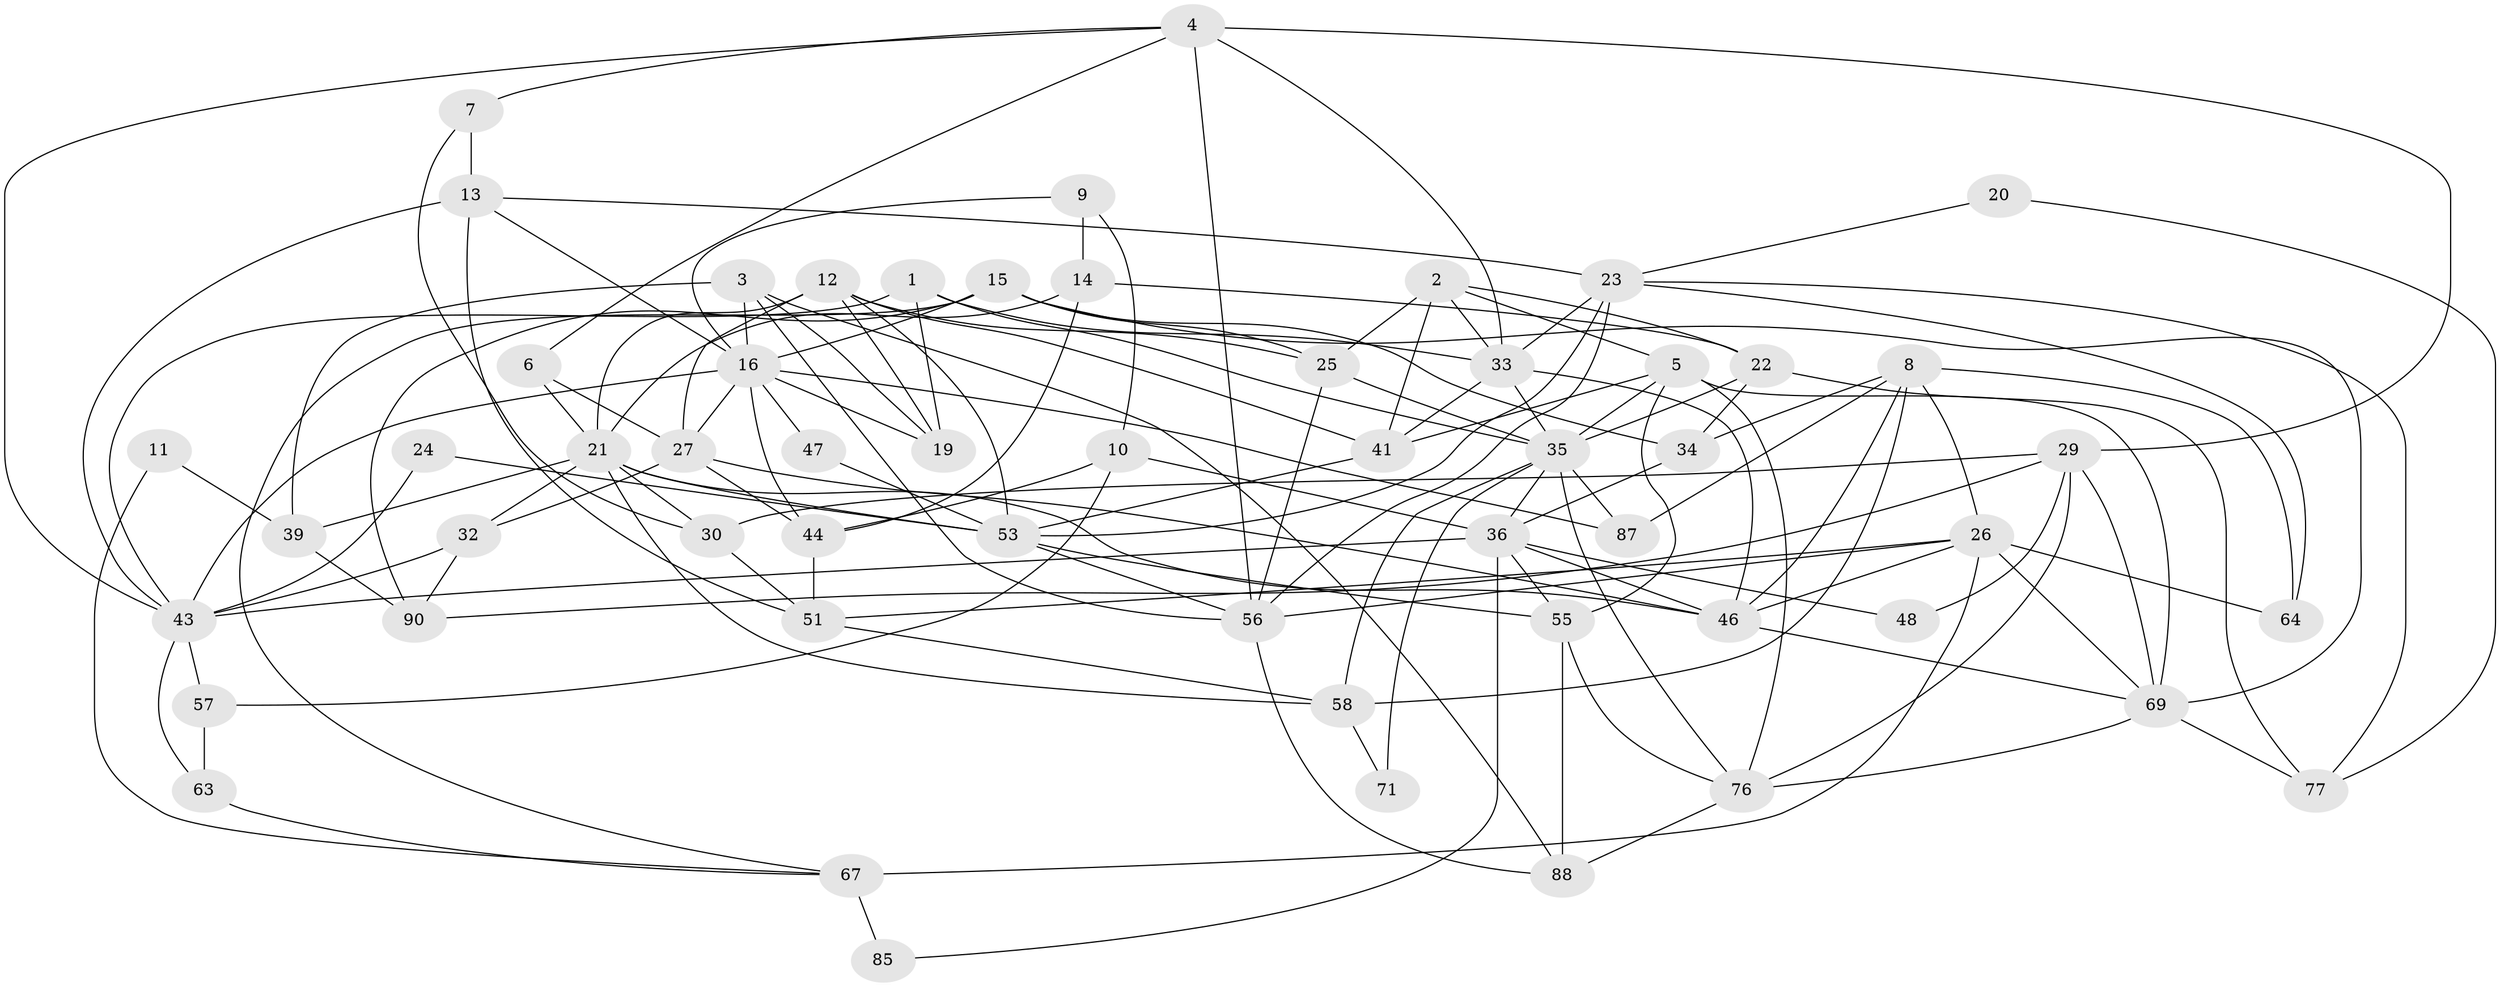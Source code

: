 // Generated by graph-tools (version 1.1) at 2025/52/02/27/25 19:52:02]
// undirected, 56 vertices, 139 edges
graph export_dot {
graph [start="1"]
  node [color=gray90,style=filled];
  1 [super="+94"];
  2 [super="+50"];
  3 [super="+40"];
  4 [super="+59"];
  5 [super="+31"];
  6;
  7;
  8 [super="+18"];
  9;
  10 [super="+75"];
  11;
  12 [super="+79"];
  13 [super="+60"];
  14 [super="+28"];
  15 [super="+81"];
  16 [super="+17"];
  19 [super="+70"];
  20;
  21 [super="+49"];
  22 [super="+38"];
  23 [super="+80"];
  24;
  25 [super="+78"];
  26 [super="+66"];
  27 [super="+83"];
  29 [super="+42"];
  30 [super="+54"];
  32 [super="+37"];
  33 [super="+45"];
  34 [super="+61"];
  35 [super="+68"];
  36 [super="+52"];
  39;
  41 [super="+84"];
  43 [super="+93"];
  44 [super="+92"];
  46 [super="+62"];
  47;
  48;
  51 [super="+82"];
  53 [super="+65"];
  55 [super="+74"];
  56 [super="+73"];
  57;
  58;
  63;
  64;
  67 [super="+72"];
  69 [super="+91"];
  71 [super="+86"];
  76 [super="+89"];
  77;
  85;
  87;
  88;
  90;
  1 -- 33;
  1 -- 43;
  1 -- 19;
  1 -- 35;
  2 -- 22 [weight=2];
  2 -- 33;
  2 -- 5;
  2 -- 25;
  2 -- 41;
  3 -- 56;
  3 -- 39;
  3 -- 16;
  3 -- 19;
  3 -- 88;
  4 -- 7;
  4 -- 6;
  4 -- 56;
  4 -- 33 [weight=2];
  4 -- 29;
  4 -- 43;
  5 -- 55;
  5 -- 41;
  5 -- 69;
  5 -- 76;
  5 -- 35;
  6 -- 21;
  6 -- 27;
  7 -- 13;
  7 -- 30;
  8 -- 58;
  8 -- 64;
  8 -- 34;
  8 -- 87;
  8 -- 26;
  8 -- 46;
  9 -- 16;
  9 -- 10;
  9 -- 14;
  10 -- 36;
  10 -- 44 [weight=2];
  10 -- 57;
  11 -- 67;
  11 -- 39;
  12 -- 25 [weight=2];
  12 -- 41;
  12 -- 19;
  12 -- 21;
  12 -- 27 [weight=2];
  12 -- 53;
  13 -- 51;
  13 -- 16;
  13 -- 23;
  13 -- 43;
  14 -- 21;
  14 -- 44;
  14 -- 22;
  15 -- 90;
  15 -- 25;
  15 -- 67;
  15 -- 16;
  15 -- 69;
  15 -- 34;
  16 -- 44;
  16 -- 47;
  16 -- 87;
  16 -- 19;
  16 -- 27;
  16 -- 43;
  20 -- 77;
  20 -- 23;
  21 -- 58;
  21 -- 46;
  21 -- 32;
  21 -- 30;
  21 -- 39;
  21 -- 53;
  22 -- 35;
  22 -- 77;
  22 -- 34;
  23 -- 77;
  23 -- 53;
  23 -- 56;
  23 -- 64;
  23 -- 33;
  24 -- 43;
  24 -- 53;
  25 -- 35;
  25 -- 56;
  26 -- 64;
  26 -- 67 [weight=2];
  26 -- 69 [weight=2];
  26 -- 56;
  26 -- 46 [weight=2];
  26 -- 51;
  27 -- 44;
  27 -- 46;
  27 -- 32;
  29 -- 76;
  29 -- 48;
  29 -- 69;
  29 -- 90;
  29 -- 30;
  30 -- 51;
  32 -- 90;
  32 -- 43;
  33 -- 35;
  33 -- 41;
  33 -- 46;
  34 -- 36;
  35 -- 58;
  35 -- 36;
  35 -- 71 [weight=2];
  35 -- 76;
  35 -- 87;
  36 -- 43;
  36 -- 48;
  36 -- 85;
  36 -- 55;
  36 -- 46;
  39 -- 90;
  41 -- 53;
  43 -- 57;
  43 -- 63;
  44 -- 51 [weight=2];
  46 -- 69;
  47 -- 53;
  51 -- 58;
  53 -- 55;
  53 -- 56;
  55 -- 88;
  55 -- 76;
  56 -- 88;
  57 -- 63;
  58 -- 71;
  63 -- 67;
  67 -- 85;
  69 -- 77;
  69 -- 76;
  76 -- 88;
}
